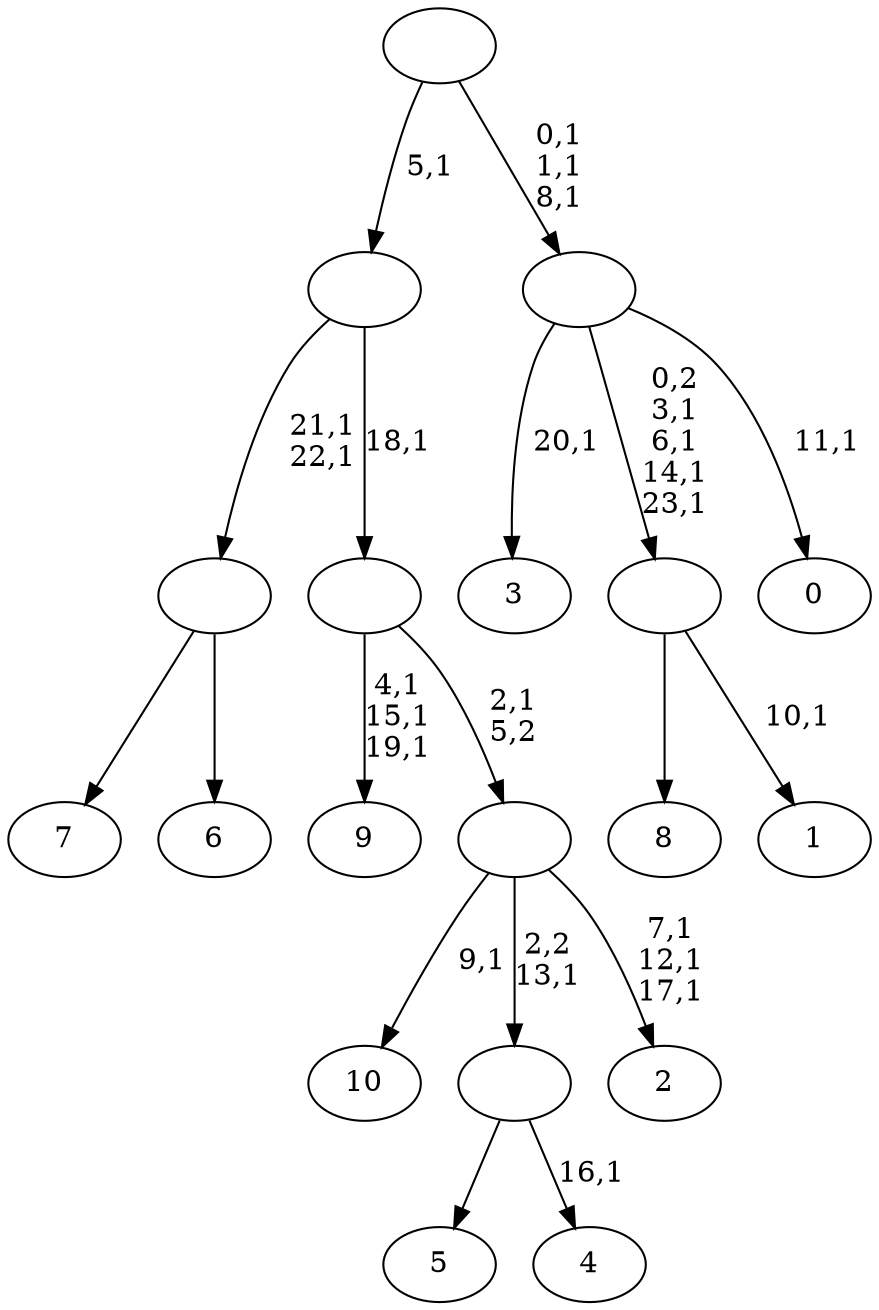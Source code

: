 digraph T {
	35 [label="10"]
	33 [label="9"]
	29 [label="8"]
	28 [label="7"]
	27 [label="6"]
	26 [label=""]
	24 [label="5"]
	23 [label="4"]
	21 [label=""]
	20 [label="3"]
	18 [label="2"]
	14 [label=""]
	13 [label=""]
	12 [label=""]
	11 [label="1"]
	9 [label=""]
	5 [label="0"]
	3 [label=""]
	0 [label=""]
	26 -> 28 [label=""]
	26 -> 27 [label=""]
	21 -> 23 [label="16,1"]
	21 -> 24 [label=""]
	14 -> 18 [label="7,1\n12,1\n17,1"]
	14 -> 35 [label="9,1"]
	14 -> 21 [label="2,2\n13,1"]
	13 -> 33 [label="4,1\n15,1\n19,1"]
	13 -> 14 [label="2,1\n5,2"]
	12 -> 26 [label="21,1\n22,1"]
	12 -> 13 [label="18,1"]
	9 -> 11 [label="10,1"]
	9 -> 29 [label=""]
	3 -> 5 [label="11,1"]
	3 -> 9 [label="0,2\n3,1\n6,1\n14,1\n23,1"]
	3 -> 20 [label="20,1"]
	0 -> 3 [label="0,1\n1,1\n8,1"]
	0 -> 12 [label="5,1"]
}
